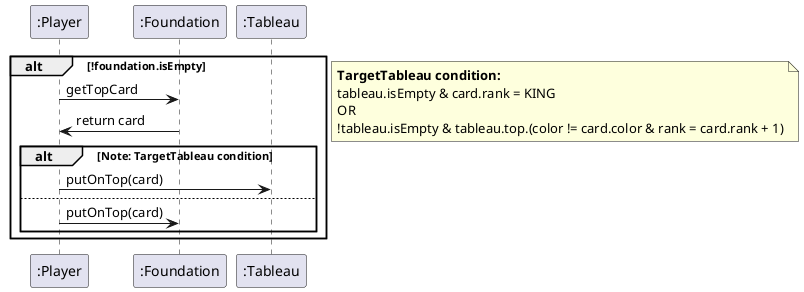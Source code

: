 @startuml
participant ":Player" as player
participant ":Foundation" as foundation
participant ":Tableau" as tableau

alt !foundation.isEmpty
    player -> foundation : getTopCard
    foundation -> player : return card

    alt Note: TargetTableau condition
        player -> tableau : putOnTop(card)
    else
        player -> foundation : putOnTop(card)
    end

end
note right
<b>TargetTableau condition:</b>
tableau.isEmpty & card.rank = KING
OR
!tableau.isEmpty & tableau.top.(color != card.color & rank = card.rank + 1)
end note

@enduml